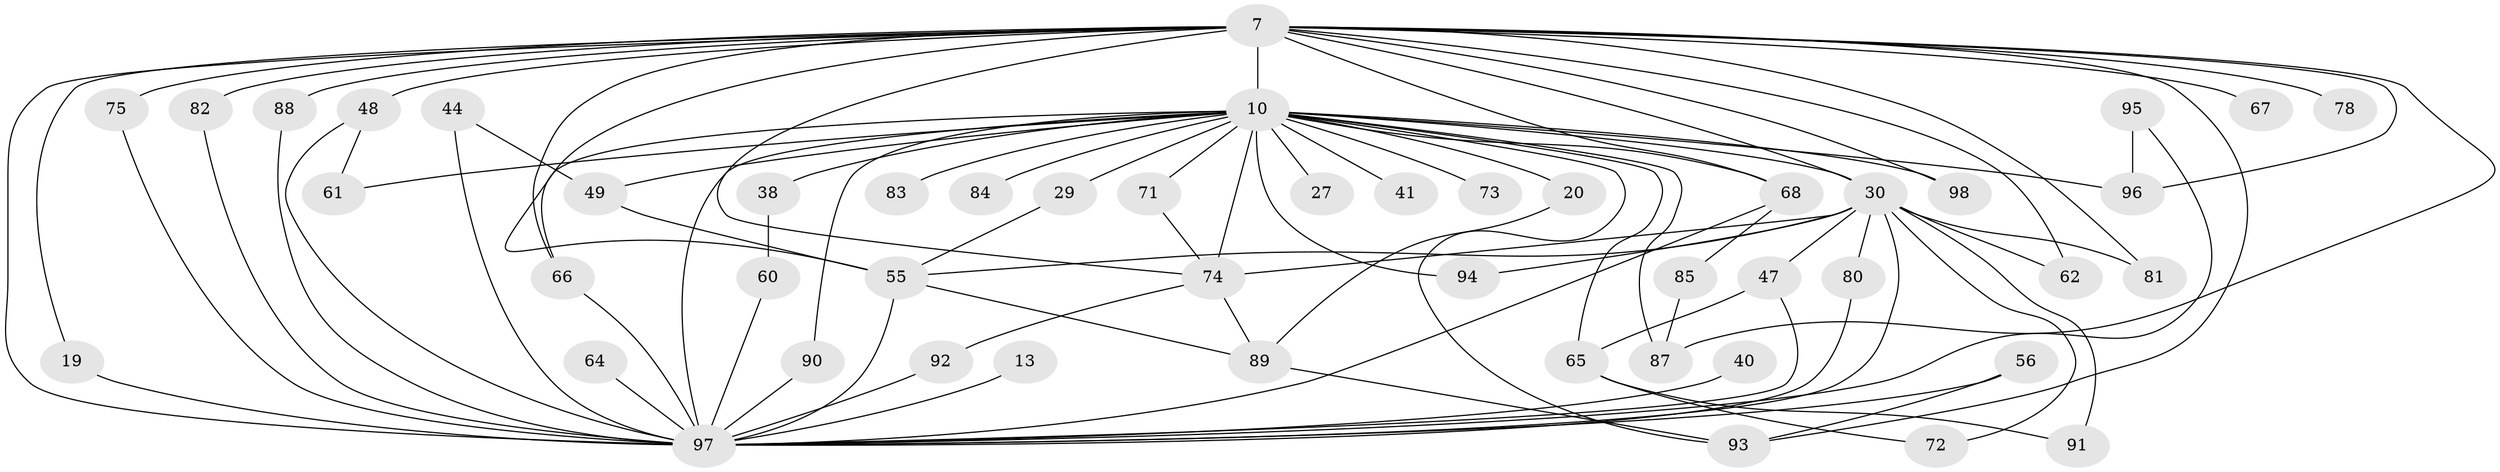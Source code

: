 // original degree distribution, {16: 0.01020408163265306, 21: 0.02040816326530612, 15: 0.01020408163265306, 25: 0.01020408163265306, 18: 0.01020408163265306, 22: 0.01020408163265306, 23: 0.01020408163265306, 30: 0.01020408163265306, 20: 0.01020408163265306, 6: 0.01020408163265306, 2: 0.5612244897959183, 5: 0.061224489795918366, 4: 0.07142857142857142, 3: 0.19387755102040816}
// Generated by graph-tools (version 1.1) at 2025/43/03/09/25 04:43:16]
// undirected, 49 vertices, 90 edges
graph export_dot {
graph [start="1"]
  node [color=gray90,style=filled];
  7 [super="+4"];
  10 [super="+5+8"];
  13;
  19;
  20;
  27 [super="+22"];
  29 [super="+28"];
  30 [super="+3"];
  38;
  40;
  41;
  44;
  47;
  48 [super="+14+45"];
  49 [super="+15"];
  55 [super="+46+43"];
  56;
  60;
  61;
  62 [super="+50"];
  64;
  65 [super="+54"];
  66 [super="+37"];
  67;
  68 [super="+35+63"];
  71;
  72;
  73;
  74 [super="+34+39"];
  75;
  78;
  80;
  81 [super="+17+79"];
  82;
  83 [super="+31"];
  84;
  85;
  87 [super="+42"];
  88;
  89 [super="+69+58"];
  90;
  91;
  92;
  93 [super="+36"];
  94;
  95;
  96 [super="+57+70"];
  97 [super="+21+24+12+52+59+77+86"];
  98 [super="+76"];
  7 -- 10 [weight=8];
  7 -- 19;
  7 -- 48 [weight=3];
  7 -- 67 [weight=2];
  7 -- 82;
  7 -- 75;
  7 -- 78;
  7 -- 81 [weight=3];
  7 -- 88;
  7 -- 62 [weight=2];
  7 -- 98;
  7 -- 87;
  7 -- 30 [weight=4];
  7 -- 97 [weight=5];
  7 -- 66;
  7 -- 68;
  7 -- 96;
  7 -- 55 [weight=3];
  7 -- 93 [weight=2];
  7 -- 74 [weight=2];
  10 -- 27 [weight=3];
  10 -- 30 [weight=9];
  10 -- 38 [weight=2];
  10 -- 41 [weight=2];
  10 -- 49 [weight=3];
  10 -- 93 [weight=2];
  10 -- 96 [weight=3];
  10 -- 65 [weight=2];
  10 -- 73 [weight=2];
  10 -- 20 [weight=2];
  10 -- 29 [weight=2];
  10 -- 94;
  10 -- 71;
  10 -- 83 [weight=3];
  10 -- 84;
  10 -- 87 [weight=3];
  10 -- 90;
  10 -- 98 [weight=2];
  10 -- 61;
  10 -- 97 [weight=15];
  10 -- 66;
  10 -- 68;
  10 -- 74;
  13 -- 97 [weight=2];
  19 -- 97;
  20 -- 89;
  29 -- 55;
  30 -- 72;
  30 -- 74 [weight=3];
  30 -- 47;
  30 -- 80;
  30 -- 81;
  30 -- 62;
  30 -- 91;
  30 -- 94;
  30 -- 97 [weight=5];
  30 -- 55;
  38 -- 60;
  40 -- 97 [weight=2];
  44 -- 49;
  44 -- 97;
  47 -- 65;
  47 -- 97;
  48 -- 61;
  48 -- 97;
  49 -- 55;
  55 -- 97;
  55 -- 89;
  56 -- 97;
  56 -- 93;
  60 -- 97;
  64 -- 97 [weight=2];
  65 -- 72;
  65 -- 91;
  66 -- 97 [weight=2];
  68 -- 97 [weight=3];
  68 -- 85;
  71 -- 74;
  74 -- 89;
  74 -- 92;
  75 -- 97;
  80 -- 97;
  82 -- 97;
  85 -- 87;
  88 -- 97;
  89 -- 93;
  90 -- 97;
  92 -- 97;
  95 -- 97;
  95 -- 96;
}
